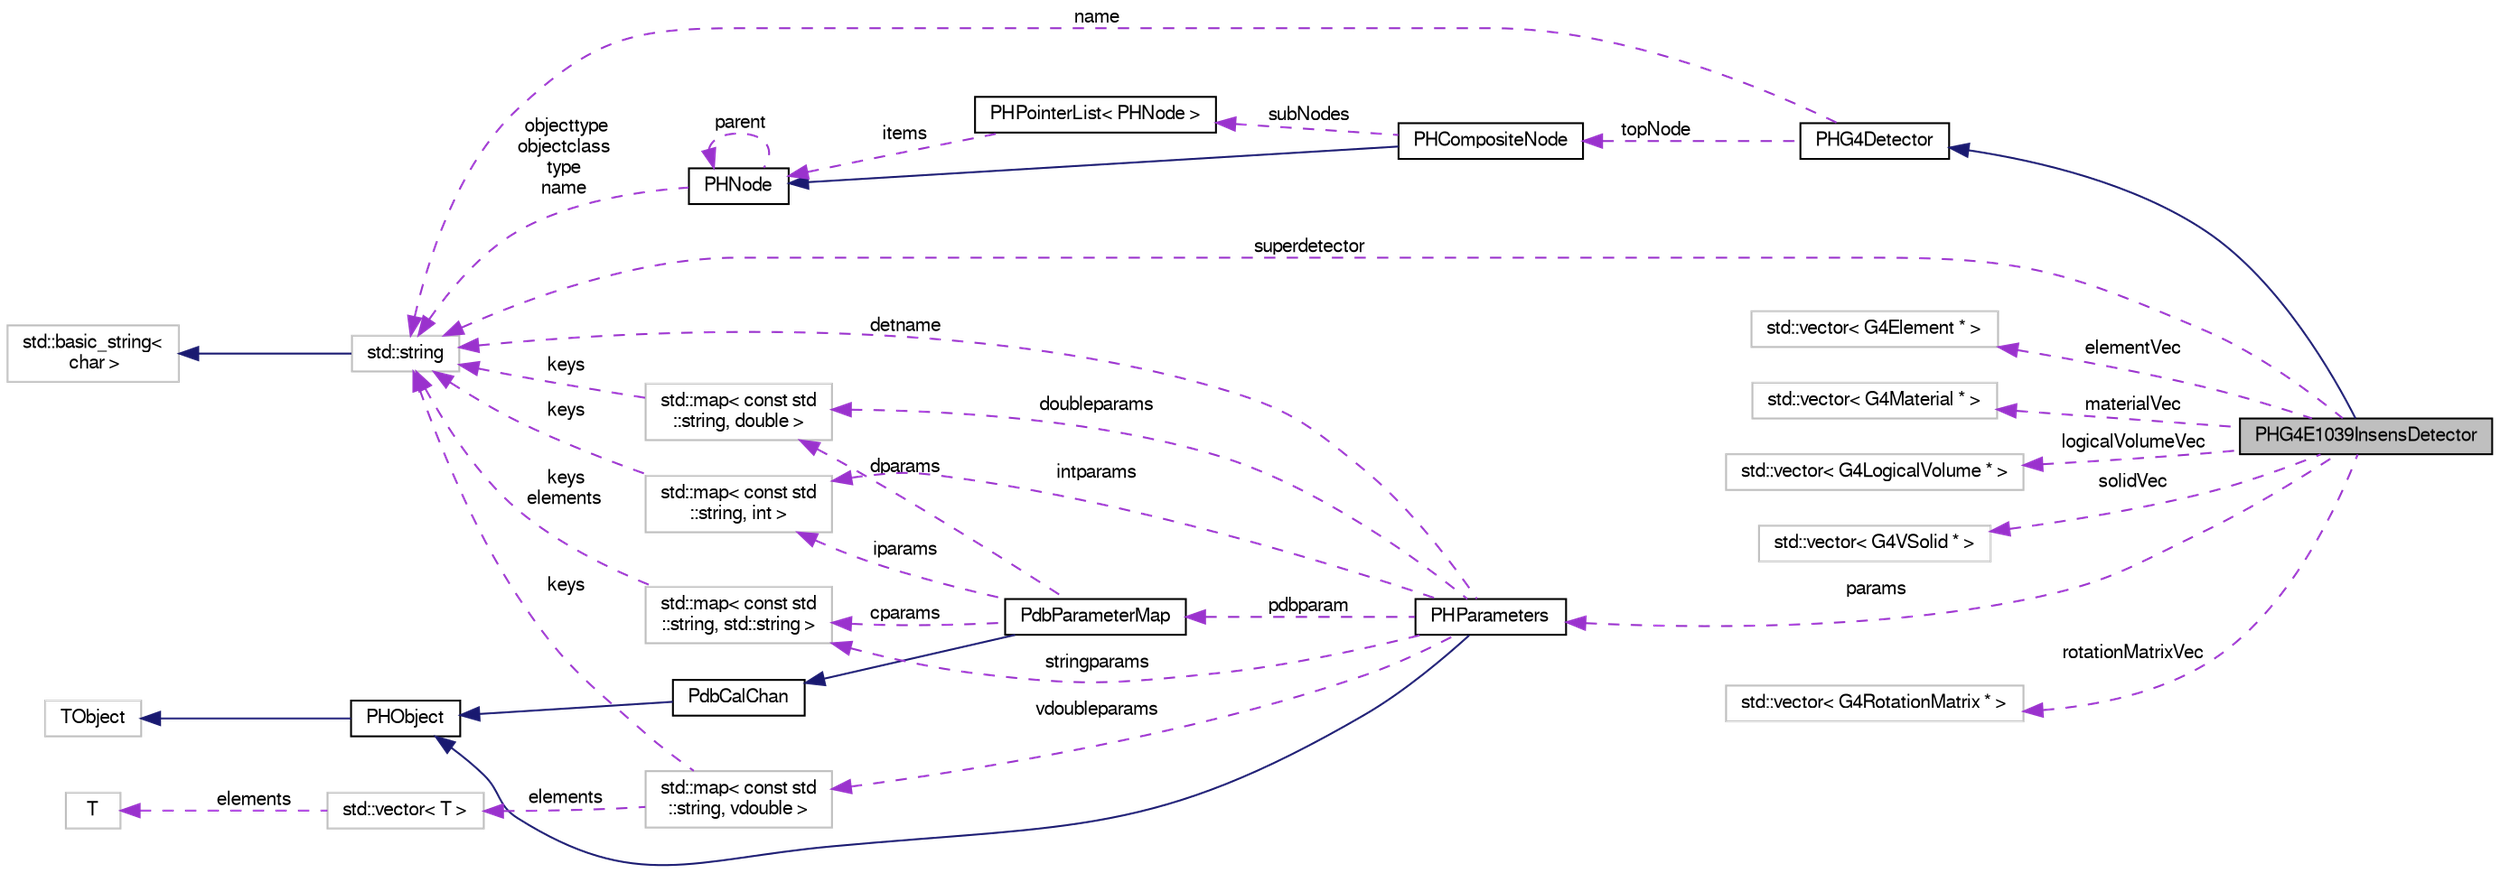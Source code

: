 digraph "PHG4E1039InsensDetector"
{
  bgcolor="transparent";
  edge [fontname="FreeSans",fontsize="10",labelfontname="FreeSans",labelfontsize="10"];
  node [fontname="FreeSans",fontsize="10",shape=record];
  rankdir="LR";
  Node1 [label="PHG4E1039InsensDetector",height=0.2,width=0.4,color="black", fillcolor="grey75", style="filled" fontcolor="black"];
  Node2 -> Node1 [dir="back",color="midnightblue",fontsize="10",style="solid",fontname="FreeSans"];
  Node2 [label="PHG4Detector",height=0.2,width=0.4,color="black",URL="$d3/de7/classPHG4Detector.html",tooltip="base class for phenix detector creation "];
  Node3 -> Node2 [dir="back",color="darkorchid3",fontsize="10",style="dashed",label=" name" ,fontname="FreeSans"];
  Node3 [label="std::string",height=0.2,width=0.4,color="grey75",tooltip="STL class. "];
  Node4 -> Node3 [dir="back",color="midnightblue",fontsize="10",style="solid",fontname="FreeSans"];
  Node4 [label="std::basic_string\<\l char \>",height=0.2,width=0.4,color="grey75",tooltip="STL class. "];
  Node5 -> Node2 [dir="back",color="darkorchid3",fontsize="10",style="dashed",label=" topNode" ,fontname="FreeSans"];
  Node5 [label="PHCompositeNode",height=0.2,width=0.4,color="black",URL="$d5/dca/classPHCompositeNode.html"];
  Node6 -> Node5 [dir="back",color="midnightblue",fontsize="10",style="solid",fontname="FreeSans"];
  Node6 [label="PHNode",height=0.2,width=0.4,color="black",URL="$dc/d82/classPHNode.html"];
  Node6 -> Node6 [dir="back",color="darkorchid3",fontsize="10",style="dashed",label=" parent" ,fontname="FreeSans"];
  Node3 -> Node6 [dir="back",color="darkorchid3",fontsize="10",style="dashed",label=" objecttype\nobjectclass\ntype\nname" ,fontname="FreeSans"];
  Node7 -> Node5 [dir="back",color="darkorchid3",fontsize="10",style="dashed",label=" subNodes" ,fontname="FreeSans"];
  Node7 [label="PHPointerList\< PHNode \>",height=0.2,width=0.4,color="black",URL="$d6/d86/classPHPointerList.html"];
  Node6 -> Node7 [dir="back",color="darkorchid3",fontsize="10",style="dashed",label=" items" ,fontname="FreeSans"];
  Node8 -> Node1 [dir="back",color="darkorchid3",fontsize="10",style="dashed",label=" elementVec" ,fontname="FreeSans"];
  Node8 [label="std::vector\< G4Element * \>",height=0.2,width=0.4,color="grey75"];
  Node9 -> Node1 [dir="back",color="darkorchid3",fontsize="10",style="dashed",label=" materialVec" ,fontname="FreeSans"];
  Node9 [label="std::vector\< G4Material * \>",height=0.2,width=0.4,color="grey75"];
  Node10 -> Node1 [dir="back",color="darkorchid3",fontsize="10",style="dashed",label=" logicalVolumeVec" ,fontname="FreeSans"];
  Node10 [label="std::vector\< G4LogicalVolume * \>",height=0.2,width=0.4,color="grey75"];
  Node11 -> Node1 [dir="back",color="darkorchid3",fontsize="10",style="dashed",label=" solidVec" ,fontname="FreeSans"];
  Node11 [label="std::vector\< G4VSolid * \>",height=0.2,width=0.4,color="grey75"];
  Node12 -> Node1 [dir="back",color="darkorchid3",fontsize="10",style="dashed",label=" params" ,fontname="FreeSans"];
  Node12 [label="PHParameters",height=0.2,width=0.4,color="black",URL="$dd/dae/classPHParameters.html"];
  Node13 -> Node12 [dir="back",color="midnightblue",fontsize="10",style="solid",fontname="FreeSans"];
  Node13 [label="PHObject",height=0.2,width=0.4,color="black",URL="$d9/d24/classPHObject.html"];
  Node14 -> Node13 [dir="back",color="midnightblue",fontsize="10",style="solid",fontname="FreeSans"];
  Node14 [label="TObject",height=0.2,width=0.4,color="grey75"];
  Node15 -> Node12 [dir="back",color="darkorchid3",fontsize="10",style="dashed",label=" doubleparams" ,fontname="FreeSans"];
  Node15 [label="std::map\< const std\l::string, double \>",height=0.2,width=0.4,color="grey75"];
  Node3 -> Node15 [dir="back",color="darkorchid3",fontsize="10",style="dashed",label=" keys" ,fontname="FreeSans"];
  Node16 -> Node12 [dir="back",color="darkorchid3",fontsize="10",style="dashed",label=" intparams" ,fontname="FreeSans"];
  Node16 [label="std::map\< const std\l::string, int \>",height=0.2,width=0.4,color="grey75"];
  Node3 -> Node16 [dir="back",color="darkorchid3",fontsize="10",style="dashed",label=" keys" ,fontname="FreeSans"];
  Node17 -> Node12 [dir="back",color="darkorchid3",fontsize="10",style="dashed",label=" pdbparam" ,fontname="FreeSans"];
  Node17 [label="PdbParameterMap",height=0.2,width=0.4,color="black",URL="$d8/d21/classPdbParameterMap.html"];
  Node18 -> Node17 [dir="back",color="midnightblue",fontsize="10",style="solid",fontname="FreeSans"];
  Node18 [label="PdbCalChan",height=0.2,width=0.4,color="black",URL="$d6/d4b/classPdbCalChan.html"];
  Node13 -> Node18 [dir="back",color="midnightblue",fontsize="10",style="solid",fontname="FreeSans"];
  Node15 -> Node17 [dir="back",color="darkorchid3",fontsize="10",style="dashed",label=" dparams" ,fontname="FreeSans"];
  Node16 -> Node17 [dir="back",color="darkorchid3",fontsize="10",style="dashed",label=" iparams" ,fontname="FreeSans"];
  Node19 -> Node17 [dir="back",color="darkorchid3",fontsize="10",style="dashed",label=" cparams" ,fontname="FreeSans"];
  Node19 [label="std::map\< const std\l::string, std::string \>",height=0.2,width=0.4,color="grey75"];
  Node3 -> Node19 [dir="back",color="darkorchid3",fontsize="10",style="dashed",label=" keys\nelements" ,fontname="FreeSans"];
  Node19 -> Node12 [dir="back",color="darkorchid3",fontsize="10",style="dashed",label=" stringparams" ,fontname="FreeSans"];
  Node3 -> Node12 [dir="back",color="darkorchid3",fontsize="10",style="dashed",label=" detname" ,fontname="FreeSans"];
  Node20 -> Node12 [dir="back",color="darkorchid3",fontsize="10",style="dashed",label=" vdoubleparams" ,fontname="FreeSans"];
  Node20 [label="std::map\< const std\l::string, vdouble \>",height=0.2,width=0.4,color="grey75"];
  Node3 -> Node20 [dir="back",color="darkorchid3",fontsize="10",style="dashed",label=" keys" ,fontname="FreeSans"];
  Node21 -> Node20 [dir="back",color="darkorchid3",fontsize="10",style="dashed",label=" elements" ,fontname="FreeSans"];
  Node21 [label="std::vector\< T \>",height=0.2,width=0.4,color="grey75",tooltip="STL class. "];
  Node22 -> Node21 [dir="back",color="darkorchid3",fontsize="10",style="dashed",label=" elements" ,fontname="FreeSans"];
  Node22 [label="T",height=0.2,width=0.4,color="grey75"];
  Node3 -> Node1 [dir="back",color="darkorchid3",fontsize="10",style="dashed",label=" superdetector" ,fontname="FreeSans"];
  Node23 -> Node1 [dir="back",color="darkorchid3",fontsize="10",style="dashed",label=" rotationMatrixVec" ,fontname="FreeSans"];
  Node23 [label="std::vector\< G4RotationMatrix * \>",height=0.2,width=0.4,color="grey75"];
}

